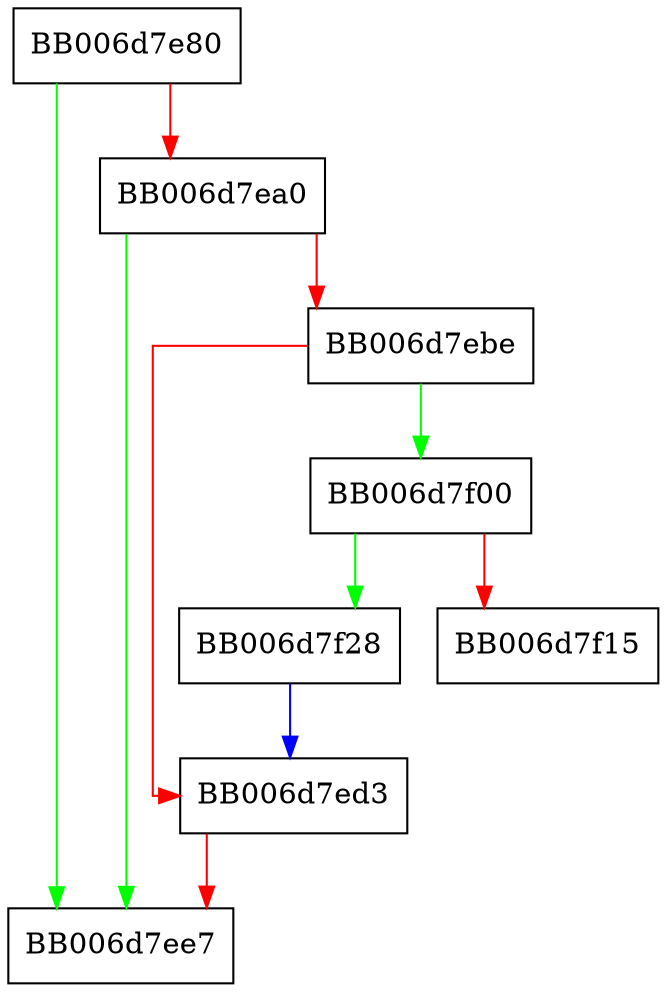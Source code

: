 digraph cmac_gen_init {
  node [shape="box"];
  graph [splines=ortho];
  BB006d7e80 -> BB006d7ee7 [color="green"];
  BB006d7e80 -> BB006d7ea0 [color="red"];
  BB006d7ea0 -> BB006d7ee7 [color="green"];
  BB006d7ea0 -> BB006d7ebe [color="red"];
  BB006d7ebe -> BB006d7f00 [color="green"];
  BB006d7ebe -> BB006d7ed3 [color="red"];
  BB006d7ed3 -> BB006d7ee7 [color="red"];
  BB006d7f00 -> BB006d7f28 [color="green"];
  BB006d7f00 -> BB006d7f15 [color="red"];
  BB006d7f28 -> BB006d7ed3 [color="blue"];
}